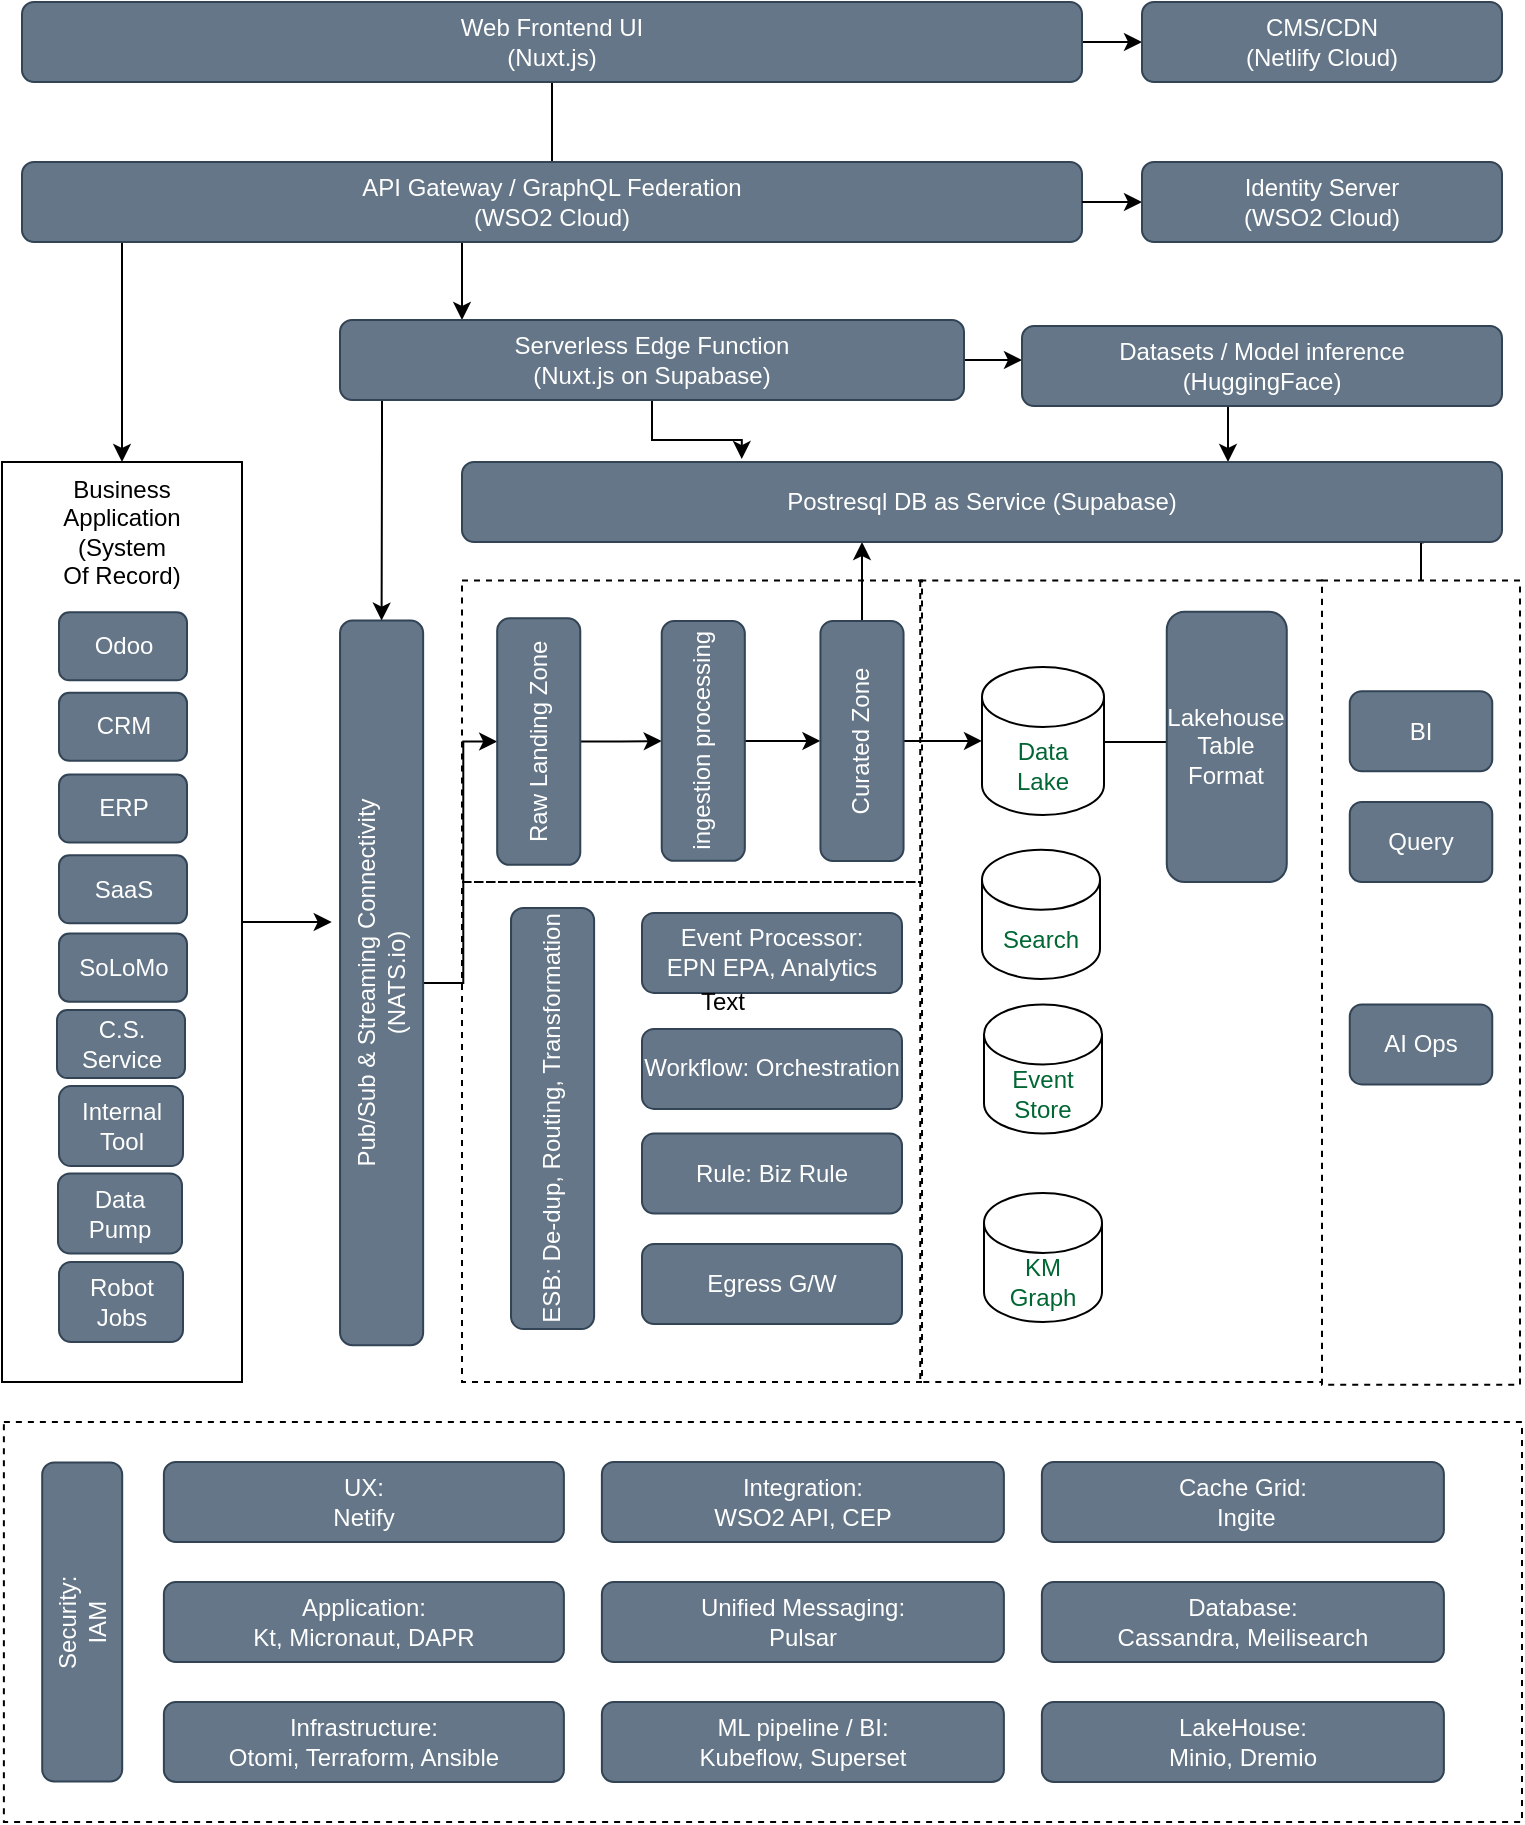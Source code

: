<mxfile version="22.1.5" type="github">
  <diagram name="Page-1" id="63fa74Grwjo4TsL1Jt9k">
    <mxGraphModel dx="1363" dy="897" grid="1" gridSize="10" guides="1" tooltips="1" connect="1" arrows="1" fold="1" page="1" pageScale="1" pageWidth="850" pageHeight="1100" math="0" shadow="0">
      <root>
        <mxCell id="0" />
        <mxCell id="1" parent="0" />
        <mxCell id="QkDSQcAo3J11459JGNHK-1" value="" style="rounded=0;whiteSpace=wrap;html=1;align=center;verticalAlign=top;strokeColor=default;fillColor=none;dashed=1;" vertex="1" parent="1">
          <mxGeometry x="70.94" y="830" width="759.06" height="200" as="geometry" />
        </mxCell>
        <mxCell id="QkDSQcAo3J11459JGNHK-2" value="" style="rounded=0;whiteSpace=wrap;html=1;align=center;verticalAlign=top;strokeColor=default;fillColor=none;dashed=1;" vertex="1" parent="1">
          <mxGeometry x="529.12" y="409.23" width="200.88" height="400.77" as="geometry" />
        </mxCell>
        <mxCell id="QkDSQcAo3J11459JGNHK-5" style="edgeStyle=orthogonalEdgeStyle;rounded=0;orthogonalLoop=1;jettySize=auto;html=1;entryX=0.924;entryY=1.029;entryDx=0;entryDy=0;entryPerimeter=0;startArrow=none;startFill=0;endArrow=classic;endFill=1;" edge="1" parent="1" source="QkDSQcAo3J11459JGNHK-6" target="QkDSQcAo3J11459JGNHK-39">
          <mxGeometry relative="1" as="geometry" />
        </mxCell>
        <mxCell id="QkDSQcAo3J11459JGNHK-6" value="" style="rounded=0;whiteSpace=wrap;html=1;align=center;verticalAlign=top;strokeColor=default;fillColor=none;dashed=1;" vertex="1" parent="1">
          <mxGeometry x="730" y="409.23" width="99" height="402.11" as="geometry" />
        </mxCell>
        <mxCell id="QkDSQcAo3J11459JGNHK-7" value="" style="rounded=0;whiteSpace=wrap;html=1;align=center;verticalAlign=top;strokeColor=default;fillColor=none;dashed=1;" vertex="1" parent="1">
          <mxGeometry x="300" y="560" width="230" height="250" as="geometry" />
        </mxCell>
        <mxCell id="QkDSQcAo3J11459JGNHK-8" value="" style="rounded=0;whiteSpace=wrap;html=1;align=center;verticalAlign=top;strokeColor=default;fillColor=none;dashed=1;" vertex="1" parent="1">
          <mxGeometry x="300" y="409.23" width="230" height="150.77" as="geometry" />
        </mxCell>
        <mxCell id="QkDSQcAo3J11459JGNHK-9" style="edgeStyle=orthogonalEdgeStyle;rounded=0;orthogonalLoop=1;jettySize=auto;html=1;fontColor=#000099;startArrow=none;startFill=0;endArrow=none;endFill=0;entryX=0.5;entryY=0;entryDx=0;entryDy=0;" edge="1" parent="1" source="QkDSQcAo3J11459JGNHK-10" target="QkDSQcAo3J11459JGNHK-14">
          <mxGeometry relative="1" as="geometry" />
        </mxCell>
        <mxCell id="QkDSQcAo3J11459JGNHK-73" style="edgeStyle=orthogonalEdgeStyle;rounded=0;orthogonalLoop=1;jettySize=auto;html=1;entryX=0;entryY=0.5;entryDx=0;entryDy=0;" edge="1" parent="1" source="QkDSQcAo3J11459JGNHK-10" target="QkDSQcAo3J11459JGNHK-57">
          <mxGeometry relative="1" as="geometry" />
        </mxCell>
        <mxCell id="QkDSQcAo3J11459JGNHK-10" value="Web Frontend UI&lt;br&gt;(Nuxt.js)" style="rounded=1;whiteSpace=wrap;html=1;fillColor=#647687;strokeColor=#314354;fontColor=#ffffff;" vertex="1" parent="1">
          <mxGeometry x="80" y="120" width="530" height="40" as="geometry" />
        </mxCell>
        <mxCell id="QkDSQcAo3J11459JGNHK-11" style="edgeStyle=orthogonalEdgeStyle;rounded=0;orthogonalLoop=1;jettySize=auto;html=1;fontColor=#000099;startArrow=none;startFill=0;endArrow=classic;endFill=1;" edge="1" parent="1" source="QkDSQcAo3J11459JGNHK-14" target="QkDSQcAo3J11459JGNHK-16">
          <mxGeometry relative="1" as="geometry">
            <mxPoint x="140" y="280" as="targetPoint" />
            <Array as="points">
              <mxPoint x="130" y="290" />
              <mxPoint x="130" y="290" />
            </Array>
          </mxGeometry>
        </mxCell>
        <mxCell id="QkDSQcAo3J11459JGNHK-12" style="edgeStyle=orthogonalEdgeStyle;rounded=0;orthogonalLoop=1;jettySize=auto;html=1;fontColor=#000099;startArrow=none;startFill=0;endArrow=classic;endFill=1;" edge="1" parent="1" source="QkDSQcAo3J11459JGNHK-14" target="QkDSQcAo3J11459JGNHK-27">
          <mxGeometry relative="1" as="geometry">
            <Array as="points">
              <mxPoint x="300" y="250" />
              <mxPoint x="300" y="250" />
            </Array>
          </mxGeometry>
        </mxCell>
        <mxCell id="QkDSQcAo3J11459JGNHK-13" style="edgeStyle=orthogonalEdgeStyle;rounded=0;orthogonalLoop=1;jettySize=auto;html=1;startArrow=none;startFill=0;endArrow=classic;endFill=1;exitX=1;exitY=0.5;exitDx=0;exitDy=0;" edge="1" parent="1" source="QkDSQcAo3J11459JGNHK-27" target="QkDSQcAo3J11459JGNHK-29">
          <mxGeometry relative="1" as="geometry">
            <Array as="points">
              <mxPoint x="650" y="299" />
              <mxPoint x="650" y="299" />
            </Array>
          </mxGeometry>
        </mxCell>
        <mxCell id="QkDSQcAo3J11459JGNHK-14" value="API Gateway / GraphQL Federation&lt;br&gt;(WSO2 Cloud)" style="rounded=1;whiteSpace=wrap;html=1;fillColor=#647687;strokeColor=#314354;fontColor=#ffffff;" vertex="1" parent="1">
          <mxGeometry x="80" y="200" width="530" height="40" as="geometry" />
        </mxCell>
        <mxCell id="QkDSQcAo3J11459JGNHK-16" value="Business&lt;br&gt;Application&lt;br&gt;(System&lt;br&gt;Of Record)" style="rounded=0;whiteSpace=wrap;html=1;align=center;verticalAlign=top;" vertex="1" parent="1">
          <mxGeometry x="70" y="350" width="120" height="460" as="geometry" />
        </mxCell>
        <mxCell id="QkDSQcAo3J11459JGNHK-17" value="C.S. Service" style="rounded=1;whiteSpace=wrap;html=1;fillColor=#647687;strokeColor=#314354;fontColor=#ffffff;" vertex="1" parent="QkDSQcAo3J11459JGNHK-16">
          <mxGeometry x="27.5" y="273.973" width="64" height="34.074" as="geometry" />
        </mxCell>
        <mxCell id="QkDSQcAo3J11459JGNHK-18" value="Odoo" style="rounded=1;whiteSpace=wrap;html=1;fillColor=#647687;strokeColor=#314354;fontColor=#ffffff;" vertex="1" parent="QkDSQcAo3J11459JGNHK-16">
          <mxGeometry x="28.5" y="75.105" width="64" height="34.074" as="geometry" />
        </mxCell>
        <mxCell id="QkDSQcAo3J11459JGNHK-19" value="CRM" style="rounded=1;whiteSpace=wrap;html=1;fillColor=#647687;strokeColor=#314354;fontColor=#ffffff;" vertex="1" parent="QkDSQcAo3J11459JGNHK-16">
          <mxGeometry x="28.5" y="115.338" width="64" height="34.074" as="geometry" />
        </mxCell>
        <mxCell id="QkDSQcAo3J11459JGNHK-20" value="ERP" style="rounded=1;whiteSpace=wrap;html=1;fillColor=#647687;strokeColor=#314354;fontColor=#ffffff;" vertex="1" parent="QkDSQcAo3J11459JGNHK-16">
          <mxGeometry x="28.5" y="156.227" width="64" height="34.074" as="geometry" />
        </mxCell>
        <mxCell id="QkDSQcAo3J11459JGNHK-21" value="SaaS" style="rounded=1;whiteSpace=wrap;html=1;fillColor=#647687;strokeColor=#314354;fontColor=#ffffff;" vertex="1" parent="QkDSQcAo3J11459JGNHK-16">
          <mxGeometry x="28.5" y="196.596" width="64" height="34.074" as="geometry" />
        </mxCell>
        <mxCell id="QkDSQcAo3J11459JGNHK-22" value="SoLoMo" style="rounded=1;whiteSpace=wrap;html=1;fillColor=#647687;strokeColor=#314354;fontColor=#ffffff;" vertex="1" parent="QkDSQcAo3J11459JGNHK-16">
          <mxGeometry x="28.5" y="235.79" width="64" height="34.074" as="geometry" />
        </mxCell>
        <mxCell id="QkDSQcAo3J11459JGNHK-23" value="Robot&lt;br&gt;Jobs" style="rounded=1;whiteSpace=wrap;html=1;fillColor=#647687;strokeColor=#314354;fontColor=#ffffff;" vertex="1" parent="QkDSQcAo3J11459JGNHK-16">
          <mxGeometry x="28.5" y="400" width="62" height="40" as="geometry" />
        </mxCell>
        <mxCell id="QkDSQcAo3J11459JGNHK-71" value="Internal&lt;br&gt;Tool" style="rounded=1;whiteSpace=wrap;html=1;fillColor=#647687;strokeColor=#314354;fontColor=#ffffff;" vertex="1" parent="QkDSQcAo3J11459JGNHK-16">
          <mxGeometry x="28.5" y="312.05" width="62" height="40" as="geometry" />
        </mxCell>
        <mxCell id="QkDSQcAo3J11459JGNHK-24" style="edgeStyle=orthogonalEdgeStyle;rounded=0;orthogonalLoop=1;jettySize=auto;html=1;entryX=0.5;entryY=0;entryDx=0;entryDy=0;fontColor=#000099;startArrow=none;startFill=0;endArrow=classic;endFill=1;" edge="1" parent="1" source="QkDSQcAo3J11459JGNHK-25" target="QkDSQcAo3J11459JGNHK-33">
          <mxGeometry relative="1" as="geometry" />
        </mxCell>
        <mxCell id="QkDSQcAo3J11459JGNHK-25" value="Pub/Sub &amp;amp; Streaming Connectivity &lt;br&gt;(NATS.io)" style="rounded=1;whiteSpace=wrap;html=1;fillColor=#647687;strokeColor=#314354;fontColor=#ffffff;rotation=-90;" vertex="1" parent="1">
          <mxGeometry x="78.65" y="589.66" width="362.29" height="41.55" as="geometry" />
        </mxCell>
        <mxCell id="QkDSQcAo3J11459JGNHK-26" style="edgeStyle=orthogonalEdgeStyle;rounded=0;orthogonalLoop=1;jettySize=auto;html=1;fontColor=#000099;startArrow=none;startFill=0;endArrow=classic;endFill=1;entryX=0.269;entryY=-0.037;entryDx=0;entryDy=0;entryPerimeter=0;" edge="1" parent="1" source="QkDSQcAo3J11459JGNHK-27" target="QkDSQcAo3J11459JGNHK-39">
          <mxGeometry relative="1" as="geometry">
            <Array as="points" />
          </mxGeometry>
        </mxCell>
        <mxCell id="QkDSQcAo3J11459JGNHK-84" style="edgeStyle=orthogonalEdgeStyle;rounded=0;orthogonalLoop=1;jettySize=auto;html=1;entryX=1;entryY=0.5;entryDx=0;entryDy=0;" edge="1" parent="1" source="QkDSQcAo3J11459JGNHK-27" target="QkDSQcAo3J11459JGNHK-25">
          <mxGeometry relative="1" as="geometry">
            <Array as="points">
              <mxPoint x="260" y="340" />
              <mxPoint x="260" y="340" />
            </Array>
          </mxGeometry>
        </mxCell>
        <mxCell id="QkDSQcAo3J11459JGNHK-27" value="Serverless Edge Function&lt;br&gt;(Nuxt.js on Supabase)" style="rounded=1;whiteSpace=wrap;html=1;fillColor=#647687;strokeColor=#314354;fontColor=#ffffff;" vertex="1" parent="1">
          <mxGeometry x="239" y="279" width="312" height="40" as="geometry" />
        </mxCell>
        <mxCell id="QkDSQcAo3J11459JGNHK-28" style="edgeStyle=orthogonalEdgeStyle;rounded=0;orthogonalLoop=1;jettySize=auto;html=1;startArrow=none;startFill=0;endArrow=classic;endFill=1;" edge="1" parent="1" source="QkDSQcAo3J11459JGNHK-29" target="QkDSQcAo3J11459JGNHK-39">
          <mxGeometry relative="1" as="geometry">
            <Array as="points">
              <mxPoint x="683" y="340" />
              <mxPoint x="683" y="340" />
            </Array>
          </mxGeometry>
        </mxCell>
        <mxCell id="QkDSQcAo3J11459JGNHK-29" value="Datasets / Model inference&lt;br&gt;(HuggingFace)" style="rounded=1;whiteSpace=wrap;html=1;fillColor=#647687;strokeColor=#314354;fontColor=#ffffff;" vertex="1" parent="1">
          <mxGeometry x="580" y="282" width="240" height="40" as="geometry" />
        </mxCell>
        <mxCell id="QkDSQcAo3J11459JGNHK-32" style="edgeStyle=orthogonalEdgeStyle;rounded=0;orthogonalLoop=1;jettySize=auto;html=1;entryX=0.5;entryY=0;entryDx=0;entryDy=0;fontColor=#000099;startArrow=none;startFill=0;endArrow=classic;endFill=1;" edge="1" parent="1" source="QkDSQcAo3J11459JGNHK-33" target="QkDSQcAo3J11459JGNHK-35">
          <mxGeometry relative="1" as="geometry" />
        </mxCell>
        <mxCell id="QkDSQcAo3J11459JGNHK-33" value="Raw Landing Zone" style="rounded=1;whiteSpace=wrap;html=1;fillColor=#647687;strokeColor=#314354;fontColor=#ffffff;rotation=-90;" vertex="1" parent="1">
          <mxGeometry x="276.73" y="469" width="123.27" height="41.55" as="geometry" />
        </mxCell>
        <mxCell id="QkDSQcAo3J11459JGNHK-34" style="edgeStyle=orthogonalEdgeStyle;rounded=0;orthogonalLoop=1;jettySize=auto;html=1;entryX=0.5;entryY=0;entryDx=0;entryDy=0;fontColor=#000099;startArrow=none;startFill=0;endArrow=classic;endFill=1;" edge="1" parent="1" source="QkDSQcAo3J11459JGNHK-35" target="QkDSQcAo3J11459JGNHK-38">
          <mxGeometry relative="1" as="geometry" />
        </mxCell>
        <mxCell id="QkDSQcAo3J11459JGNHK-35" value="ingestion processing" style="rounded=1;whiteSpace=wrap;html=1;fillColor=#647687;strokeColor=#314354;fontColor=#ffffff;rotation=-90;" vertex="1" parent="1">
          <mxGeometry x="360.71" y="468.71" width="119.86" height="41.55" as="geometry" />
        </mxCell>
        <mxCell id="QkDSQcAo3J11459JGNHK-36" style="edgeStyle=orthogonalEdgeStyle;rounded=0;orthogonalLoop=1;jettySize=auto;html=1;fontColor=#006633;startArrow=none;startFill=0;endArrow=classic;endFill=1;" edge="1" parent="1" source="QkDSQcAo3J11459JGNHK-38" target="QkDSQcAo3J11459JGNHK-39">
          <mxGeometry relative="1" as="geometry">
            <Array as="points">
              <mxPoint x="500" y="420" />
              <mxPoint x="500" y="420" />
            </Array>
          </mxGeometry>
        </mxCell>
        <mxCell id="QkDSQcAo3J11459JGNHK-37" style="edgeStyle=orthogonalEdgeStyle;rounded=0;orthogonalLoop=1;jettySize=auto;html=1;entryX=0;entryY=0.5;entryDx=0;entryDy=0;entryPerimeter=0;fontColor=#000099;startArrow=none;startFill=0;endArrow=classic;endFill=1;" edge="1" parent="1" source="QkDSQcAo3J11459JGNHK-38" target="QkDSQcAo3J11459JGNHK-40">
          <mxGeometry relative="1" as="geometry">
            <Array as="points" />
          </mxGeometry>
        </mxCell>
        <mxCell id="QkDSQcAo3J11459JGNHK-38" value="Curated Zone" style="rounded=1;whiteSpace=wrap;html=1;fillColor=#647687;strokeColor=#314354;fontColor=#ffffff;rotation=-90;" vertex="1" parent="1">
          <mxGeometry x="440" y="468.71" width="120" height="41.55" as="geometry" />
        </mxCell>
        <mxCell id="QkDSQcAo3J11459JGNHK-39" value="Postresql DB as Service (Supabase)" style="rounded=1;whiteSpace=wrap;html=1;fillColor=#647687;strokeColor=#314354;fontColor=#ffffff;" vertex="1" parent="1">
          <mxGeometry x="300" y="350" width="520" height="40" as="geometry" />
        </mxCell>
        <mxCell id="QkDSQcAo3J11459JGNHK-40" value="Data&lt;br&gt;Lake" style="shape=cylinder3;whiteSpace=wrap;html=1;boundedLbl=1;backgroundOutline=1;size=15;fillStyle=auto;fontColor=#006633;fillColor=default;" vertex="1" parent="1">
          <mxGeometry x="560" y="452.48" width="61" height="74" as="geometry" />
        </mxCell>
        <mxCell id="QkDSQcAo3J11459JGNHK-41" style="edgeStyle=orthogonalEdgeStyle;rounded=0;orthogonalLoop=1;jettySize=auto;html=1;startArrow=none;startFill=0;endArrow=none;endFill=0;" edge="1" parent="1" source="QkDSQcAo3J11459JGNHK-42" target="QkDSQcAo3J11459JGNHK-40">
          <mxGeometry relative="1" as="geometry">
            <Array as="points">
              <mxPoint x="640" y="490" />
              <mxPoint x="640" y="490" />
            </Array>
          </mxGeometry>
        </mxCell>
        <mxCell id="QkDSQcAo3J11459JGNHK-42" value="Lakehouse&lt;br&gt;Table Format" style="rounded=1;whiteSpace=wrap;html=1;fillColor=#647687;strokeColor=#314354;fontColor=#ffffff;" vertex="1" parent="1">
          <mxGeometry x="652.38" y="424.89" width="60" height="135.11" as="geometry" />
        </mxCell>
        <mxCell id="QkDSQcAo3J11459JGNHK-43" value="Rule: Biz Rule" style="rounded=1;whiteSpace=wrap;html=1;fillColor=#647687;strokeColor=#314354;fontColor=#ffffff;" vertex="1" parent="1">
          <mxGeometry x="390" y="685.77" width="130" height="40" as="geometry" />
        </mxCell>
        <mxCell id="QkDSQcAo3J11459JGNHK-44" value="Workflow: Orchestration" style="rounded=1;whiteSpace=wrap;html=1;fillColor=#647687;strokeColor=#314354;fontColor=#ffffff;" vertex="1" parent="1">
          <mxGeometry x="390" y="633.44" width="130" height="40" as="geometry" />
        </mxCell>
        <mxCell id="QkDSQcAo3J11459JGNHK-45" value="Event Processor: &lt;br&gt;EPN EPA, Analytics" style="rounded=1;whiteSpace=wrap;html=1;fillColor=#647687;strokeColor=#314354;fontColor=#ffffff;" vertex="1" parent="1">
          <mxGeometry x="390" y="575.44" width="130" height="40" as="geometry" />
        </mxCell>
        <mxCell id="QkDSQcAo3J11459JGNHK-46" value="Query" style="rounded=1;whiteSpace=wrap;html=1;fillColor=#647687;strokeColor=#314354;fontColor=#ffffff;" vertex="1" parent="1">
          <mxGeometry x="743.88" y="520" width="71.25" height="40" as="geometry" />
        </mxCell>
        <mxCell id="QkDSQcAo3J11459JGNHK-47" value="ESB: De-dup, Routing, Transformation" style="rounded=1;whiteSpace=wrap;html=1;fillColor=#647687;strokeColor=#314354;fontColor=#ffffff;rotation=-90;" vertex="1" parent="1">
          <mxGeometry x="240" y="657.45" width="210.56" height="41.55" as="geometry" />
        </mxCell>
        <mxCell id="QkDSQcAo3J11459JGNHK-48" style="edgeStyle=orthogonalEdgeStyle;rounded=0;orthogonalLoop=1;jettySize=auto;html=1;endArrow=none;endFill=0;startArrow=classic;startFill=1;" edge="1" parent="1" source="QkDSQcAo3J11459JGNHK-49" target="QkDSQcAo3J11459JGNHK-14">
          <mxGeometry relative="1" as="geometry" />
        </mxCell>
        <mxCell id="QkDSQcAo3J11459JGNHK-49" value="Identity Server&lt;br&gt;(WSO2 Cloud)" style="rounded=1;whiteSpace=wrap;html=1;fillColor=#647687;strokeColor=#314354;fontColor=#ffffff;" vertex="1" parent="1">
          <mxGeometry x="640" y="200" width="180" height="40" as="geometry" />
        </mxCell>
        <mxCell id="QkDSQcAo3J11459JGNHK-50" value="Egress G/W" style="rounded=1;whiteSpace=wrap;html=1;fillColor=#647687;strokeColor=#314354;fontColor=#ffffff;" vertex="1" parent="1">
          <mxGeometry x="390" y="741.01" width="130" height="40" as="geometry" />
        </mxCell>
        <mxCell id="QkDSQcAo3J11459JGNHK-51" value="BI" style="rounded=1;whiteSpace=wrap;html=1;fillColor=#647687;strokeColor=#314354;fontColor=#ffffff;" vertex="1" parent="1">
          <mxGeometry x="743.88" y="464.61" width="71.25" height="40" as="geometry" />
        </mxCell>
        <mxCell id="QkDSQcAo3J11459JGNHK-52" value="Data&lt;br&gt;Pump" style="rounded=1;whiteSpace=wrap;html=1;fillColor=#647687;strokeColor=#314354;fontColor=#ffffff;" vertex="1" parent="1">
          <mxGeometry x="98" y="705.78" width="62" height="40" as="geometry" />
        </mxCell>
        <mxCell id="QkDSQcAo3J11459JGNHK-53" style="edgeStyle=orthogonalEdgeStyle;rounded=0;orthogonalLoop=1;jettySize=auto;html=1;exitX=0.5;exitY=1;exitDx=0;exitDy=0;startArrow=none;startFill=0;endArrow=none;endFill=0;" edge="1" parent="1" source="QkDSQcAo3J11459JGNHK-16" target="QkDSQcAo3J11459JGNHK-16">
          <mxGeometry relative="1" as="geometry" />
        </mxCell>
        <mxCell id="QkDSQcAo3J11459JGNHK-54" value="Search" style="shape=cylinder3;whiteSpace=wrap;html=1;boundedLbl=1;backgroundOutline=1;size=15;fillStyle=auto;fontColor=#006633;fillColor=default;" vertex="1" parent="1">
          <mxGeometry x="560" y="543.89" width="59" height="64.56" as="geometry" />
        </mxCell>
        <mxCell id="QkDSQcAo3J11459JGNHK-55" value="Event&lt;br&gt;Store" style="shape=cylinder3;whiteSpace=wrap;html=1;boundedLbl=1;backgroundOutline=1;size=15;fillStyle=auto;fontColor=#006633;fillColor=default;" vertex="1" parent="1">
          <mxGeometry x="561" y="621.21" width="59" height="64.56" as="geometry" />
        </mxCell>
        <mxCell id="QkDSQcAo3J11459JGNHK-56" value="KM&lt;br&gt;Graph" style="shape=cylinder3;whiteSpace=wrap;html=1;boundedLbl=1;backgroundOutline=1;size=15;fillStyle=auto;fontColor=#006633;fillColor=default;" vertex="1" parent="1">
          <mxGeometry x="561" y="715.44" width="59" height="64.56" as="geometry" />
        </mxCell>
        <mxCell id="QkDSQcAo3J11459JGNHK-57" value="CMS/CDN&lt;br&gt;(Netlify Cloud)" style="rounded=1;whiteSpace=wrap;html=1;fillColor=#647687;strokeColor=#314354;fontColor=#ffffff;" vertex="1" parent="1">
          <mxGeometry x="640" y="120" width="180" height="40" as="geometry" />
        </mxCell>
        <mxCell id="QkDSQcAo3J11459JGNHK-58" value="UX: &lt;br&gt;Netify" style="rounded=1;whiteSpace=wrap;html=1;fillColor=#647687;fontColor=#ffffff;strokeColor=#314354;" vertex="1" parent="1">
          <mxGeometry x="150.94" y="850" width="200" height="40" as="geometry" />
        </mxCell>
        <mxCell id="QkDSQcAo3J11459JGNHK-59" value="Application: &lt;br&gt;Kt, Micronaut, DAPR" style="rounded=1;whiteSpace=wrap;html=1;fillColor=#647687;fontColor=#ffffff;strokeColor=#314354;" vertex="1" parent="1">
          <mxGeometry x="150.94" y="910" width="200" height="40" as="geometry" />
        </mxCell>
        <mxCell id="QkDSQcAo3J11459JGNHK-60" value="Unified Messaging: &lt;br&gt;Pulsar" style="rounded=1;whiteSpace=wrap;html=1;fillColor=#647687;fontColor=#ffffff;strokeColor=#314354;" vertex="1" parent="1">
          <mxGeometry x="369.94" y="910" width="201" height="40" as="geometry" />
        </mxCell>
        <mxCell id="QkDSQcAo3J11459JGNHK-61" value="Integration: &lt;br&gt;WSO2 API, CEP" style="rounded=1;whiteSpace=wrap;html=1;fillColor=#647687;fontColor=#ffffff;strokeColor=#314354;" vertex="1" parent="1">
          <mxGeometry x="369.94" y="850" width="201" height="40" as="geometry" />
        </mxCell>
        <mxCell id="QkDSQcAo3J11459JGNHK-62" value="LakeHouse: &lt;br&gt;Minio, Dremio" style="rounded=1;whiteSpace=wrap;html=1;fillColor=#647687;fontColor=#ffffff;strokeColor=#314354;" vertex="1" parent="1">
          <mxGeometry x="589.94" y="970" width="201" height="40" as="geometry" />
        </mxCell>
        <mxCell id="QkDSQcAo3J11459JGNHK-63" value="Security: &lt;br&gt;IAM" style="rounded=1;whiteSpace=wrap;html=1;rotation=-90;fillColor=#647687;fontColor=#ffffff;strokeColor=#314354;" vertex="1" parent="1">
          <mxGeometry x="30.35" y="910" width="159.5" height="40" as="geometry" />
        </mxCell>
        <mxCell id="QkDSQcAo3J11459JGNHK-64" value="Infrastructure: &lt;br&gt;Otomi, Terraform, Ansible" style="rounded=1;whiteSpace=wrap;html=1;fillColor=#647687;fontColor=#ffffff;strokeColor=#314354;" vertex="1" parent="1">
          <mxGeometry x="150.94" y="970" width="200" height="40" as="geometry" />
        </mxCell>
        <mxCell id="QkDSQcAo3J11459JGNHK-65" value="Database: &lt;br&gt;Cassandra, Meilisearch" style="rounded=1;whiteSpace=wrap;html=1;fillColor=#647687;fontColor=#ffffff;strokeColor=#314354;" vertex="1" parent="1">
          <mxGeometry x="589.94" y="910" width="201" height="40" as="geometry" />
        </mxCell>
        <mxCell id="QkDSQcAo3J11459JGNHK-66" value="Cache Grid:&lt;br&gt;&amp;nbsp;Ingite" style="rounded=1;whiteSpace=wrap;html=1;fillColor=#647687;fontColor=#ffffff;strokeColor=#314354;" vertex="1" parent="1">
          <mxGeometry x="589.94" y="850" width="201" height="40" as="geometry" />
        </mxCell>
        <mxCell id="QkDSQcAo3J11459JGNHK-67" value="ML pipeline / BI:&lt;br&gt;Kubeflow, Superset" style="rounded=1;whiteSpace=wrap;html=1;fillColor=#647687;fontColor=#ffffff;strokeColor=#314354;" vertex="1" parent="1">
          <mxGeometry x="369.94" y="970" width="201" height="40" as="geometry" />
        </mxCell>
        <mxCell id="QkDSQcAo3J11459JGNHK-68" value="AI Ops" style="rounded=1;whiteSpace=wrap;html=1;fillColor=#647687;strokeColor=#314354;fontColor=#ffffff;" vertex="1" parent="1">
          <mxGeometry x="743.88" y="621.21" width="71.25" height="40" as="geometry" />
        </mxCell>
        <mxCell id="QkDSQcAo3J11459JGNHK-69" value="Text" style="text;html=1;resizable=0;autosize=1;align=center;verticalAlign=middle;points=[];fillColor=none;strokeColor=none;rounded=0;" vertex="1" parent="1">
          <mxGeometry x="405" y="605" width="50" height="30" as="geometry" />
        </mxCell>
        <mxCell id="QkDSQcAo3J11459JGNHK-85" style="edgeStyle=orthogonalEdgeStyle;rounded=0;orthogonalLoop=1;jettySize=auto;html=1;entryX=0.584;entryY=-0.1;entryDx=0;entryDy=0;entryPerimeter=0;" edge="1" parent="1" source="QkDSQcAo3J11459JGNHK-16" target="QkDSQcAo3J11459JGNHK-25">
          <mxGeometry relative="1" as="geometry" />
        </mxCell>
      </root>
    </mxGraphModel>
  </diagram>
</mxfile>
